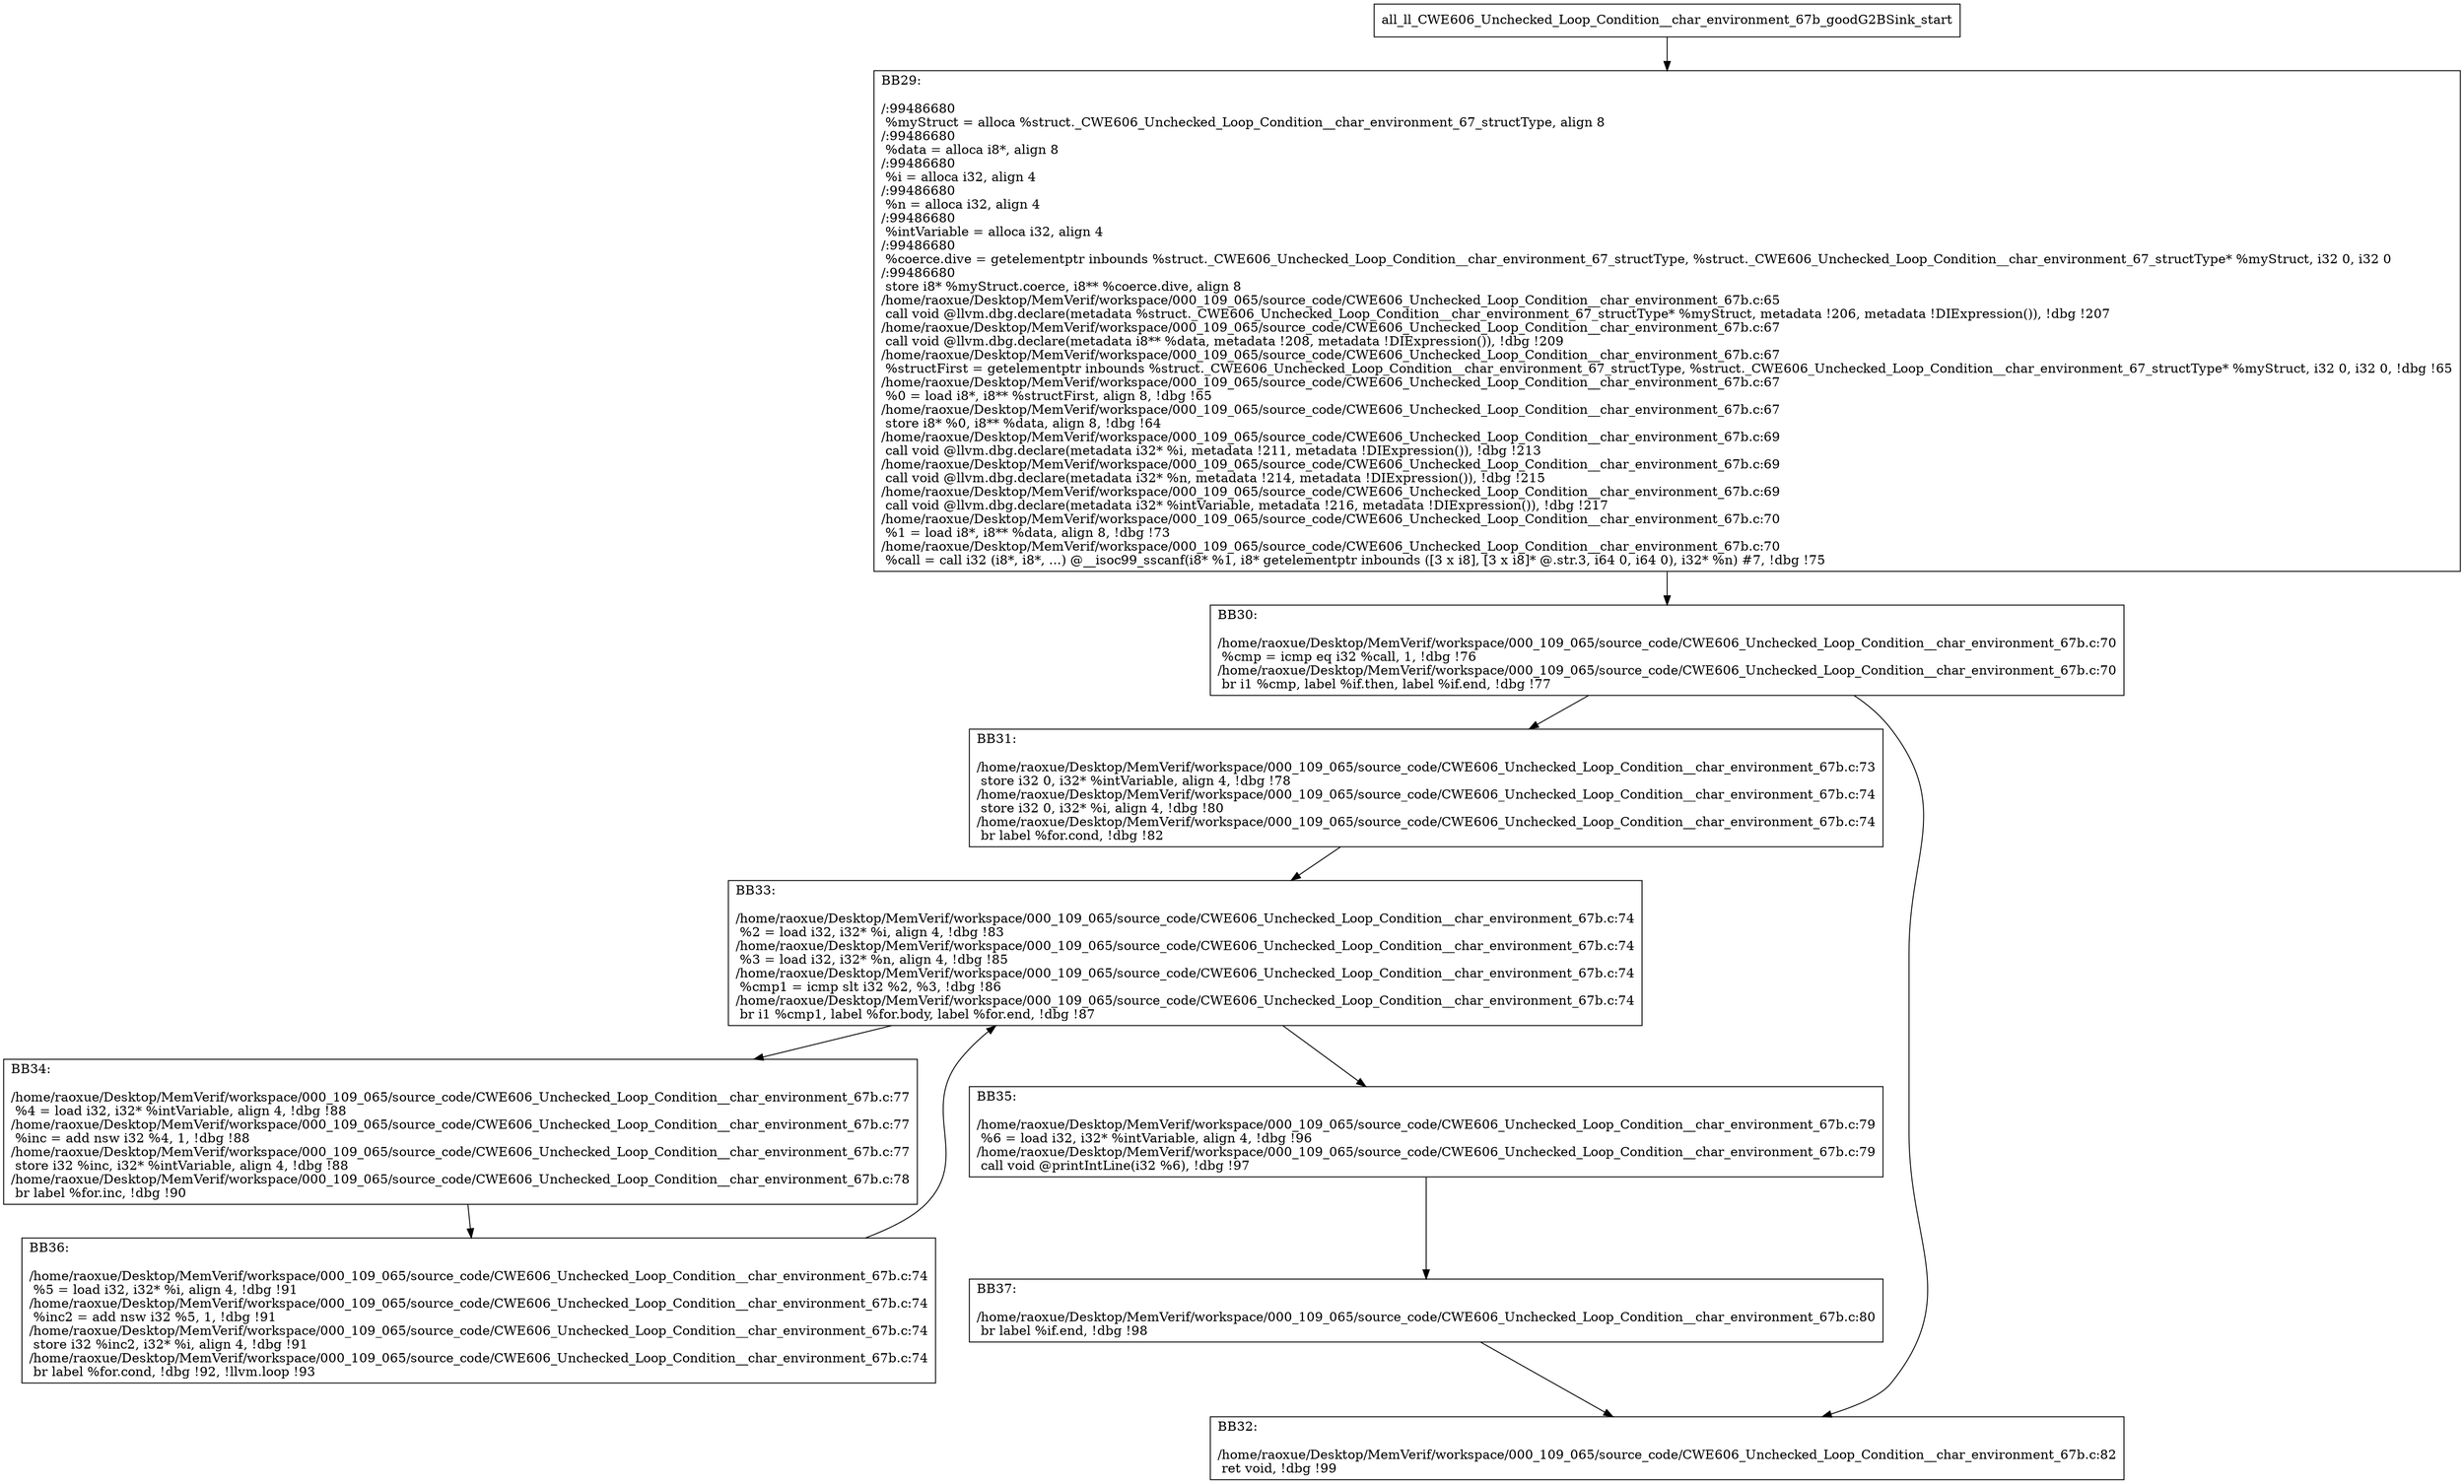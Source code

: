digraph "CFG for'all_ll_CWE606_Unchecked_Loop_Condition__char_environment_67b_goodG2BSink' function" {
	BBall_ll_CWE606_Unchecked_Loop_Condition__char_environment_67b_goodG2BSink_start[shape=record,label="{all_ll_CWE606_Unchecked_Loop_Condition__char_environment_67b_goodG2BSink_start}"];
	BBall_ll_CWE606_Unchecked_Loop_Condition__char_environment_67b_goodG2BSink_start-> all_ll_CWE606_Unchecked_Loop_Condition__char_environment_67b_goodG2BSinkBB29;
	all_ll_CWE606_Unchecked_Loop_Condition__char_environment_67b_goodG2BSinkBB29 [shape=record, label="{BB29:\l\l/:99486680\l
  %myStruct = alloca %struct._CWE606_Unchecked_Loop_Condition__char_environment_67_structType, align 8\l
/:99486680\l
  %data = alloca i8*, align 8\l
/:99486680\l
  %i = alloca i32, align 4\l
/:99486680\l
  %n = alloca i32, align 4\l
/:99486680\l
  %intVariable = alloca i32, align 4\l
/:99486680\l
  %coerce.dive = getelementptr inbounds %struct._CWE606_Unchecked_Loop_Condition__char_environment_67_structType, %struct._CWE606_Unchecked_Loop_Condition__char_environment_67_structType* %myStruct, i32 0, i32 0\l
/:99486680\l
  store i8* %myStruct.coerce, i8** %coerce.dive, align 8\l
/home/raoxue/Desktop/MemVerif/workspace/000_109_065/source_code/CWE606_Unchecked_Loop_Condition__char_environment_67b.c:65\l
  call void @llvm.dbg.declare(metadata %struct._CWE606_Unchecked_Loop_Condition__char_environment_67_structType* %myStruct, metadata !206, metadata !DIExpression()), !dbg !207\l
/home/raoxue/Desktop/MemVerif/workspace/000_109_065/source_code/CWE606_Unchecked_Loop_Condition__char_environment_67b.c:67\l
  call void @llvm.dbg.declare(metadata i8** %data, metadata !208, metadata !DIExpression()), !dbg !209\l
/home/raoxue/Desktop/MemVerif/workspace/000_109_065/source_code/CWE606_Unchecked_Loop_Condition__char_environment_67b.c:67\l
  %structFirst = getelementptr inbounds %struct._CWE606_Unchecked_Loop_Condition__char_environment_67_structType, %struct._CWE606_Unchecked_Loop_Condition__char_environment_67_structType* %myStruct, i32 0, i32 0, !dbg !65\l
/home/raoxue/Desktop/MemVerif/workspace/000_109_065/source_code/CWE606_Unchecked_Loop_Condition__char_environment_67b.c:67\l
  %0 = load i8*, i8** %structFirst, align 8, !dbg !65\l
/home/raoxue/Desktop/MemVerif/workspace/000_109_065/source_code/CWE606_Unchecked_Loop_Condition__char_environment_67b.c:67\l
  store i8* %0, i8** %data, align 8, !dbg !64\l
/home/raoxue/Desktop/MemVerif/workspace/000_109_065/source_code/CWE606_Unchecked_Loop_Condition__char_environment_67b.c:69\l
  call void @llvm.dbg.declare(metadata i32* %i, metadata !211, metadata !DIExpression()), !dbg !213\l
/home/raoxue/Desktop/MemVerif/workspace/000_109_065/source_code/CWE606_Unchecked_Loop_Condition__char_environment_67b.c:69\l
  call void @llvm.dbg.declare(metadata i32* %n, metadata !214, metadata !DIExpression()), !dbg !215\l
/home/raoxue/Desktop/MemVerif/workspace/000_109_065/source_code/CWE606_Unchecked_Loop_Condition__char_environment_67b.c:69\l
  call void @llvm.dbg.declare(metadata i32* %intVariable, metadata !216, metadata !DIExpression()), !dbg !217\l
/home/raoxue/Desktop/MemVerif/workspace/000_109_065/source_code/CWE606_Unchecked_Loop_Condition__char_environment_67b.c:70\l
  %1 = load i8*, i8** %data, align 8, !dbg !73\l
/home/raoxue/Desktop/MemVerif/workspace/000_109_065/source_code/CWE606_Unchecked_Loop_Condition__char_environment_67b.c:70\l
  %call = call i32 (i8*, i8*, ...) @__isoc99_sscanf(i8* %1, i8* getelementptr inbounds ([3 x i8], [3 x i8]* @.str.3, i64 0, i64 0), i32* %n) #7, !dbg !75\l
}"];
	all_ll_CWE606_Unchecked_Loop_Condition__char_environment_67b_goodG2BSinkBB29-> all_ll_CWE606_Unchecked_Loop_Condition__char_environment_67b_goodG2BSinkBB30;
	all_ll_CWE606_Unchecked_Loop_Condition__char_environment_67b_goodG2BSinkBB30 [shape=record, label="{BB30:\l\l/home/raoxue/Desktop/MemVerif/workspace/000_109_065/source_code/CWE606_Unchecked_Loop_Condition__char_environment_67b.c:70\l
  %cmp = icmp eq i32 %call, 1, !dbg !76\l
/home/raoxue/Desktop/MemVerif/workspace/000_109_065/source_code/CWE606_Unchecked_Loop_Condition__char_environment_67b.c:70\l
  br i1 %cmp, label %if.then, label %if.end, !dbg !77\l
}"];
	all_ll_CWE606_Unchecked_Loop_Condition__char_environment_67b_goodG2BSinkBB30-> all_ll_CWE606_Unchecked_Loop_Condition__char_environment_67b_goodG2BSinkBB31;
	all_ll_CWE606_Unchecked_Loop_Condition__char_environment_67b_goodG2BSinkBB30-> all_ll_CWE606_Unchecked_Loop_Condition__char_environment_67b_goodG2BSinkBB32;
	all_ll_CWE606_Unchecked_Loop_Condition__char_environment_67b_goodG2BSinkBB31 [shape=record, label="{BB31:\l\l/home/raoxue/Desktop/MemVerif/workspace/000_109_065/source_code/CWE606_Unchecked_Loop_Condition__char_environment_67b.c:73\l
  store i32 0, i32* %intVariable, align 4, !dbg !78\l
/home/raoxue/Desktop/MemVerif/workspace/000_109_065/source_code/CWE606_Unchecked_Loop_Condition__char_environment_67b.c:74\l
  store i32 0, i32* %i, align 4, !dbg !80\l
/home/raoxue/Desktop/MemVerif/workspace/000_109_065/source_code/CWE606_Unchecked_Loop_Condition__char_environment_67b.c:74\l
  br label %for.cond, !dbg !82\l
}"];
	all_ll_CWE606_Unchecked_Loop_Condition__char_environment_67b_goodG2BSinkBB31-> all_ll_CWE606_Unchecked_Loop_Condition__char_environment_67b_goodG2BSinkBB33;
	all_ll_CWE606_Unchecked_Loop_Condition__char_environment_67b_goodG2BSinkBB33 [shape=record, label="{BB33:\l\l/home/raoxue/Desktop/MemVerif/workspace/000_109_065/source_code/CWE606_Unchecked_Loop_Condition__char_environment_67b.c:74\l
  %2 = load i32, i32* %i, align 4, !dbg !83\l
/home/raoxue/Desktop/MemVerif/workspace/000_109_065/source_code/CWE606_Unchecked_Loop_Condition__char_environment_67b.c:74\l
  %3 = load i32, i32* %n, align 4, !dbg !85\l
/home/raoxue/Desktop/MemVerif/workspace/000_109_065/source_code/CWE606_Unchecked_Loop_Condition__char_environment_67b.c:74\l
  %cmp1 = icmp slt i32 %2, %3, !dbg !86\l
/home/raoxue/Desktop/MemVerif/workspace/000_109_065/source_code/CWE606_Unchecked_Loop_Condition__char_environment_67b.c:74\l
  br i1 %cmp1, label %for.body, label %for.end, !dbg !87\l
}"];
	all_ll_CWE606_Unchecked_Loop_Condition__char_environment_67b_goodG2BSinkBB33-> all_ll_CWE606_Unchecked_Loop_Condition__char_environment_67b_goodG2BSinkBB34;
	all_ll_CWE606_Unchecked_Loop_Condition__char_environment_67b_goodG2BSinkBB33-> all_ll_CWE606_Unchecked_Loop_Condition__char_environment_67b_goodG2BSinkBB35;
	all_ll_CWE606_Unchecked_Loop_Condition__char_environment_67b_goodG2BSinkBB34 [shape=record, label="{BB34:\l\l/home/raoxue/Desktop/MemVerif/workspace/000_109_065/source_code/CWE606_Unchecked_Loop_Condition__char_environment_67b.c:77\l
  %4 = load i32, i32* %intVariable, align 4, !dbg !88\l
/home/raoxue/Desktop/MemVerif/workspace/000_109_065/source_code/CWE606_Unchecked_Loop_Condition__char_environment_67b.c:77\l
  %inc = add nsw i32 %4, 1, !dbg !88\l
/home/raoxue/Desktop/MemVerif/workspace/000_109_065/source_code/CWE606_Unchecked_Loop_Condition__char_environment_67b.c:77\l
  store i32 %inc, i32* %intVariable, align 4, !dbg !88\l
/home/raoxue/Desktop/MemVerif/workspace/000_109_065/source_code/CWE606_Unchecked_Loop_Condition__char_environment_67b.c:78\l
  br label %for.inc, !dbg !90\l
}"];
	all_ll_CWE606_Unchecked_Loop_Condition__char_environment_67b_goodG2BSinkBB34-> all_ll_CWE606_Unchecked_Loop_Condition__char_environment_67b_goodG2BSinkBB36;
	all_ll_CWE606_Unchecked_Loop_Condition__char_environment_67b_goodG2BSinkBB36 [shape=record, label="{BB36:\l\l/home/raoxue/Desktop/MemVerif/workspace/000_109_065/source_code/CWE606_Unchecked_Loop_Condition__char_environment_67b.c:74\l
  %5 = load i32, i32* %i, align 4, !dbg !91\l
/home/raoxue/Desktop/MemVerif/workspace/000_109_065/source_code/CWE606_Unchecked_Loop_Condition__char_environment_67b.c:74\l
  %inc2 = add nsw i32 %5, 1, !dbg !91\l
/home/raoxue/Desktop/MemVerif/workspace/000_109_065/source_code/CWE606_Unchecked_Loop_Condition__char_environment_67b.c:74\l
  store i32 %inc2, i32* %i, align 4, !dbg !91\l
/home/raoxue/Desktop/MemVerif/workspace/000_109_065/source_code/CWE606_Unchecked_Loop_Condition__char_environment_67b.c:74\l
  br label %for.cond, !dbg !92, !llvm.loop !93\l
}"];
	all_ll_CWE606_Unchecked_Loop_Condition__char_environment_67b_goodG2BSinkBB36-> all_ll_CWE606_Unchecked_Loop_Condition__char_environment_67b_goodG2BSinkBB33;
	all_ll_CWE606_Unchecked_Loop_Condition__char_environment_67b_goodG2BSinkBB35 [shape=record, label="{BB35:\l\l/home/raoxue/Desktop/MemVerif/workspace/000_109_065/source_code/CWE606_Unchecked_Loop_Condition__char_environment_67b.c:79\l
  %6 = load i32, i32* %intVariable, align 4, !dbg !96\l
/home/raoxue/Desktop/MemVerif/workspace/000_109_065/source_code/CWE606_Unchecked_Loop_Condition__char_environment_67b.c:79\l
  call void @printIntLine(i32 %6), !dbg !97\l
}"];
	all_ll_CWE606_Unchecked_Loop_Condition__char_environment_67b_goodG2BSinkBB35-> all_ll_CWE606_Unchecked_Loop_Condition__char_environment_67b_goodG2BSinkBB37;
	all_ll_CWE606_Unchecked_Loop_Condition__char_environment_67b_goodG2BSinkBB37 [shape=record, label="{BB37:\l\l/home/raoxue/Desktop/MemVerif/workspace/000_109_065/source_code/CWE606_Unchecked_Loop_Condition__char_environment_67b.c:80\l
  br label %if.end, !dbg !98\l
}"];
	all_ll_CWE606_Unchecked_Loop_Condition__char_environment_67b_goodG2BSinkBB37-> all_ll_CWE606_Unchecked_Loop_Condition__char_environment_67b_goodG2BSinkBB32;
	all_ll_CWE606_Unchecked_Loop_Condition__char_environment_67b_goodG2BSinkBB32 [shape=record, label="{BB32:\l\l/home/raoxue/Desktop/MemVerif/workspace/000_109_065/source_code/CWE606_Unchecked_Loop_Condition__char_environment_67b.c:82\l
  ret void, !dbg !99\l
}"];
}
